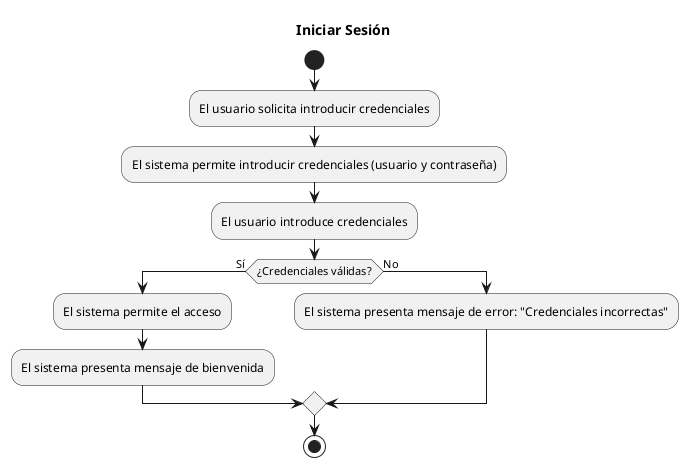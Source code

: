 @startuml
title Iniciar Sesión
start
:El usuario solicita introducir credenciales;
:El sistema permite introducir credenciales (usuario y contraseña);
:El usuario introduce credenciales;
if (¿Credenciales válidas?) then (Sí)
  :El sistema permite el acceso;
  :El sistema presenta mensaje de bienvenida;
else (No)
  :El sistema presenta mensaje de error: "Credenciales incorrectas";
endif
stop
@enduml